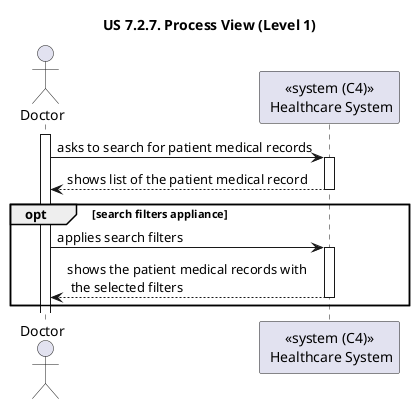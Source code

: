 @startuml
'https://plantuml.com/sequence-diagram

title "US 7.2.7. Process View (Level 1)"

actor Doctor as DOC
participant "<<system (C4)>>\n Healthcare System" as SYS

activate DOC
DOC -> SYS : asks to search for patient medical records
activate SYS

SYS --> DOC : shows list of the patient medical record
deactivate SYS


opt search filters appliance
    DOC -> SYS : applies search filters

    activate SYS

    SYS --> DOC : shows the patient medical records with\n the selected filters
    deactivate SYS

end opt


@enduml